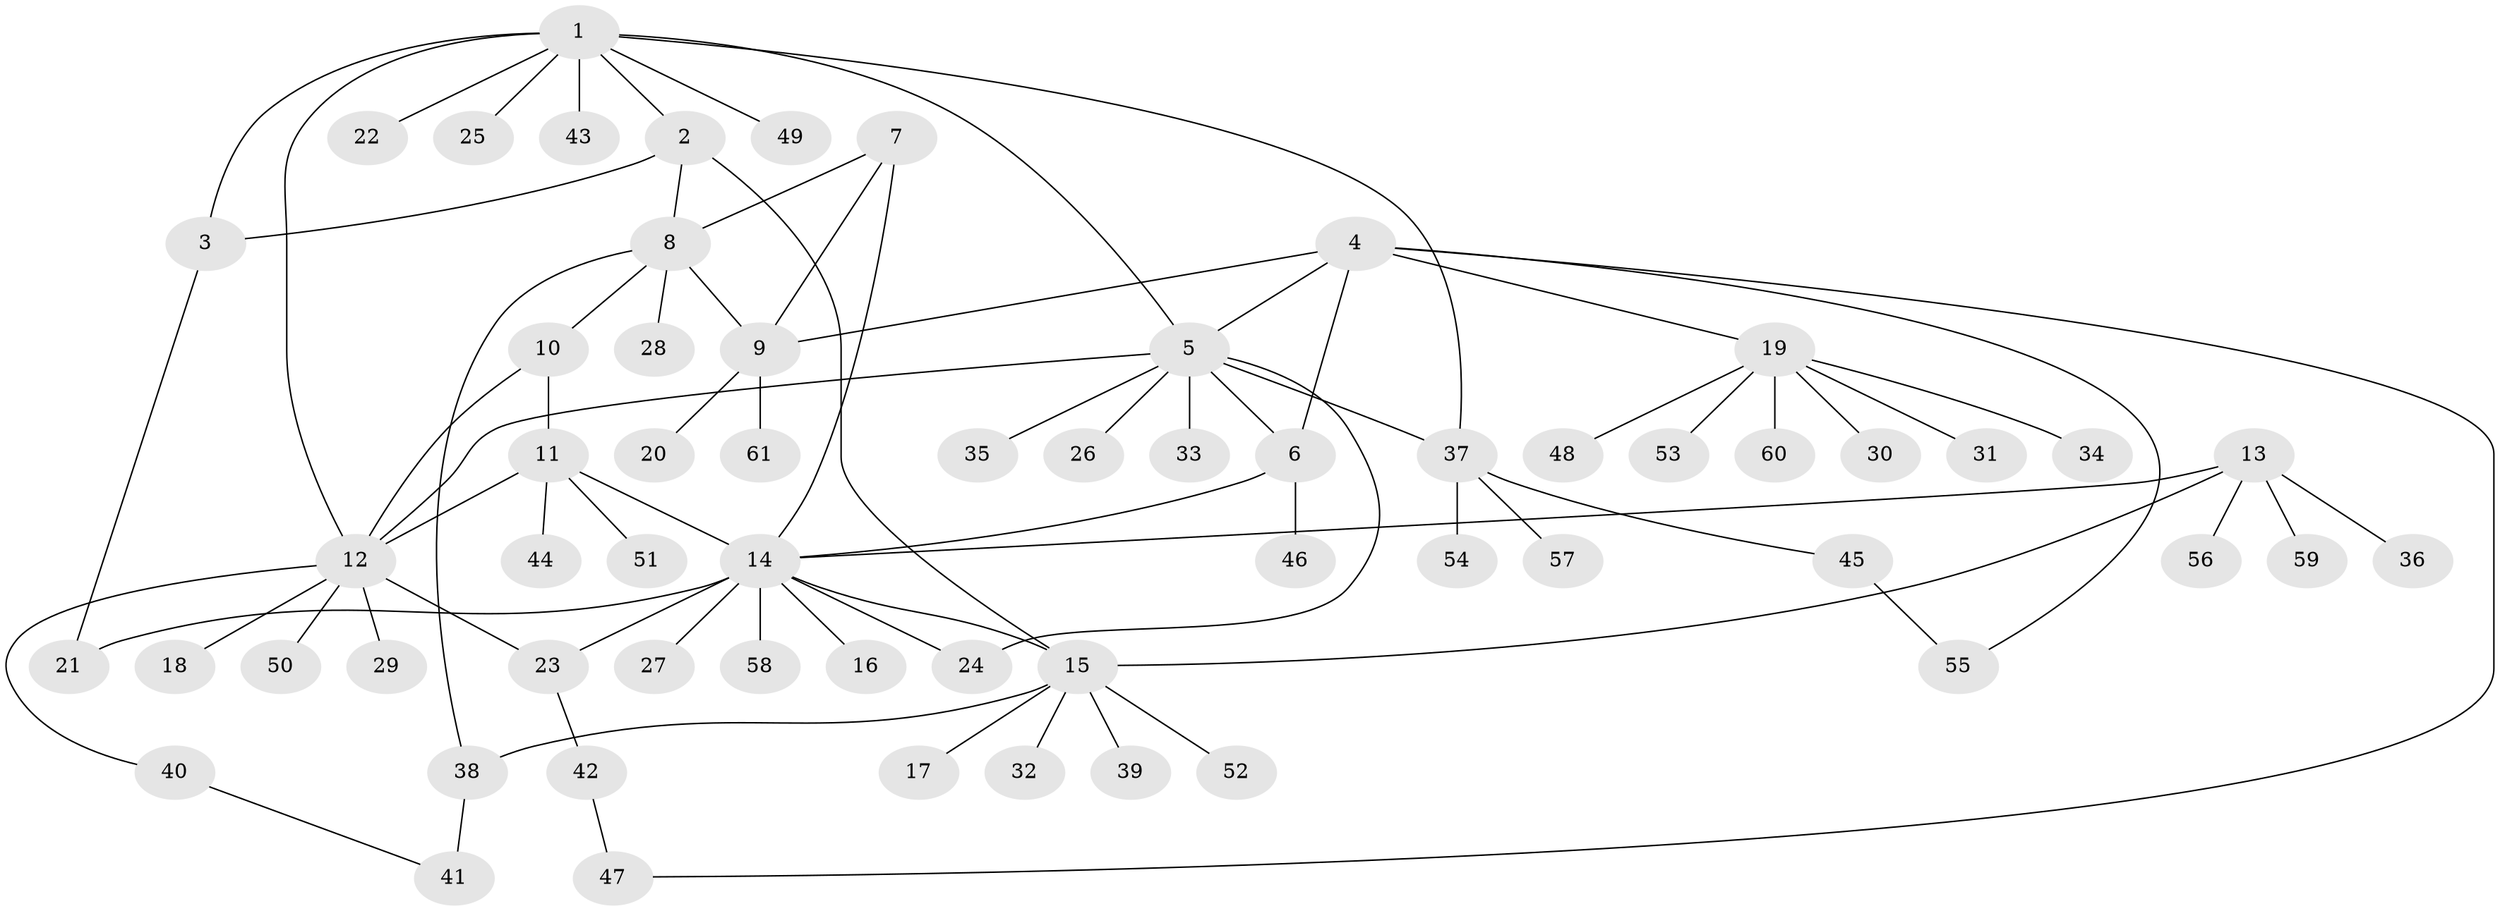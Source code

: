// coarse degree distribution, {8: 0.021739130434782608, 4: 0.06521739130434782, 3: 0.08695652173913043, 12: 0.021739130434782608, 2: 0.08695652173913043, 5: 0.06521739130434782, 7: 0.043478260869565216, 11: 0.021739130434782608, 1: 0.5652173913043478, 6: 0.021739130434782608}
// Generated by graph-tools (version 1.1) at 2025/24/03/03/25 07:24:14]
// undirected, 61 vertices, 79 edges
graph export_dot {
graph [start="1"]
  node [color=gray90,style=filled];
  1;
  2;
  3;
  4;
  5;
  6;
  7;
  8;
  9;
  10;
  11;
  12;
  13;
  14;
  15;
  16;
  17;
  18;
  19;
  20;
  21;
  22;
  23;
  24;
  25;
  26;
  27;
  28;
  29;
  30;
  31;
  32;
  33;
  34;
  35;
  36;
  37;
  38;
  39;
  40;
  41;
  42;
  43;
  44;
  45;
  46;
  47;
  48;
  49;
  50;
  51;
  52;
  53;
  54;
  55;
  56;
  57;
  58;
  59;
  60;
  61;
  1 -- 2;
  1 -- 3;
  1 -- 5;
  1 -- 12;
  1 -- 22;
  1 -- 25;
  1 -- 37;
  1 -- 43;
  1 -- 49;
  2 -- 3;
  2 -- 8;
  2 -- 15;
  3 -- 21;
  4 -- 5;
  4 -- 6;
  4 -- 9;
  4 -- 19;
  4 -- 47;
  4 -- 55;
  5 -- 6;
  5 -- 12;
  5 -- 24;
  5 -- 26;
  5 -- 33;
  5 -- 35;
  5 -- 37;
  6 -- 14;
  6 -- 46;
  7 -- 8;
  7 -- 9;
  7 -- 14;
  8 -- 9;
  8 -- 10;
  8 -- 28;
  8 -- 38;
  9 -- 20;
  9 -- 61;
  10 -- 11;
  10 -- 12;
  11 -- 12;
  11 -- 14;
  11 -- 44;
  11 -- 51;
  12 -- 18;
  12 -- 23;
  12 -- 29;
  12 -- 40;
  12 -- 50;
  13 -- 14;
  13 -- 15;
  13 -- 36;
  13 -- 56;
  13 -- 59;
  14 -- 15;
  14 -- 16;
  14 -- 21;
  14 -- 23;
  14 -- 24;
  14 -- 27;
  14 -- 58;
  15 -- 17;
  15 -- 32;
  15 -- 38;
  15 -- 39;
  15 -- 52;
  19 -- 30;
  19 -- 31;
  19 -- 34;
  19 -- 48;
  19 -- 53;
  19 -- 60;
  23 -- 42;
  37 -- 45;
  37 -- 54;
  37 -- 57;
  38 -- 41;
  40 -- 41;
  42 -- 47;
  45 -- 55;
}
